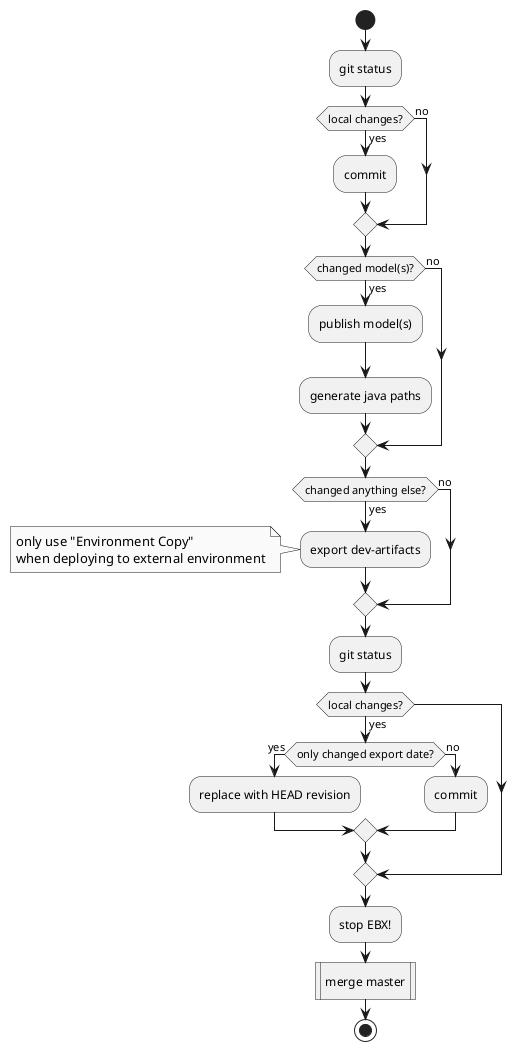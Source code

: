 @startuml
skinparam monochrome true

start

:git status;

if (local changes?) then (yes)
  :commit;
else (no)
endif

if (changed model(s)?) then (yes)
  :publish model(s);
  :generate java paths;
else (no)
endif

if (changed anything else?) then (yes)
  :export dev-artifacts;
  note
    only use "Environment Copy"
    when deploying to external environment
  end note
else (no)
endif

:git status;

if (local changes?) then (yes)
  if (only changed export date?) then (yes)
    :replace with HEAD revision;
  else (no)
    :commit;
  endif
endif

:stop EBX!;

:merge master|

stop
@enduml
